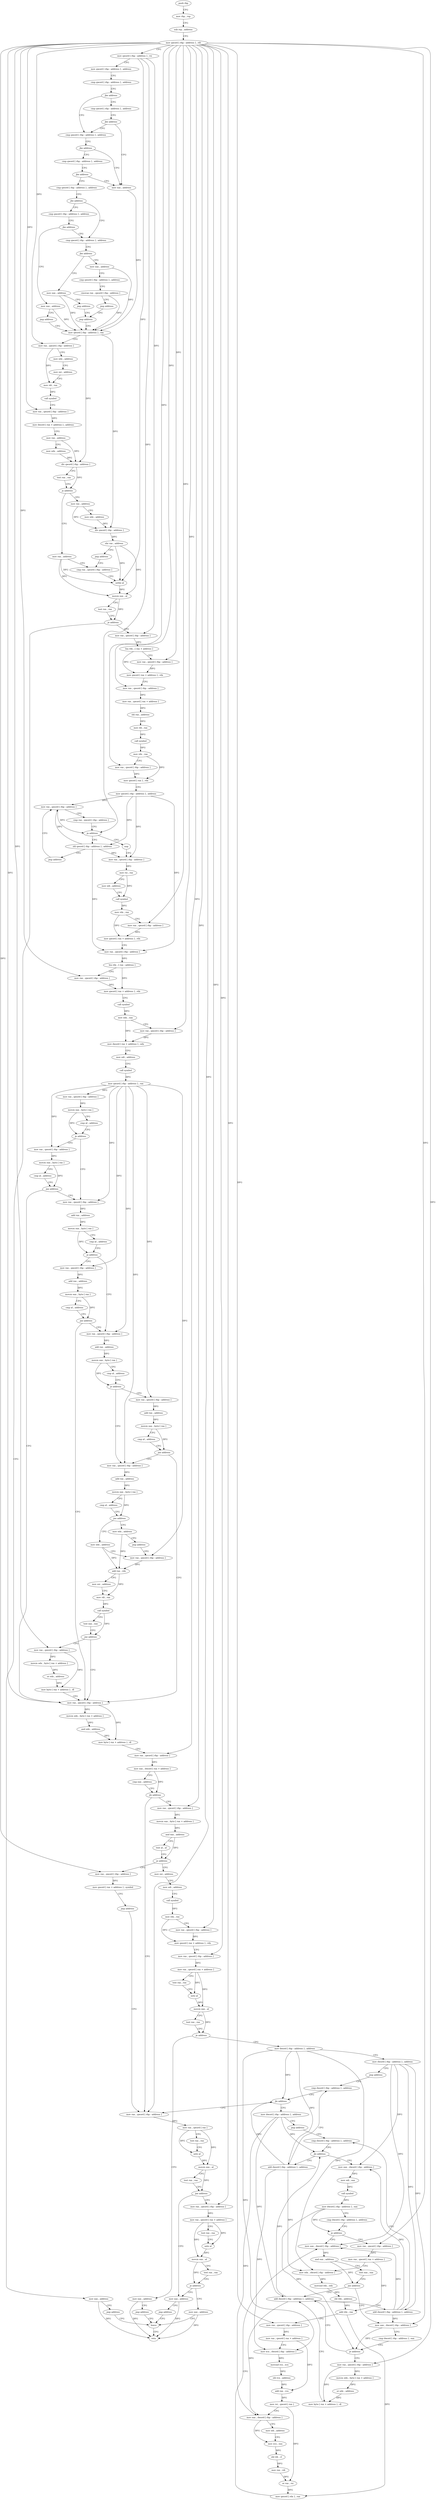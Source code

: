 digraph "func" {
"4388778" [label = "push rbp" ]
"4388779" [label = "mov rbp , rsp" ]
"4388782" [label = "sub rsp , address" ]
"4388786" [label = "mov qword [ rbp - address ] , rdi" ]
"4388790" [label = "mov qword [ rbp - address ] , rsi" ]
"4388794" [label = "mov qword [ rbp - address ] , address" ]
"4388802" [label = "cmp qword [ rbp - address ] , address" ]
"4388807" [label = "jbe address" ]
"4388816" [label = "cmp qword [ rbp - address ] , address" ]
"4388809" [label = "cmp qword [ rbp - address ] , address" ]
"4388821" [label = "jbe address" ]
"4388884" [label = "mov eax , address" ]
"4388823" [label = "cmp qword [ rbp - address ] , address" ]
"4388814" [label = "jbe address" ]
"4388889" [label = "mov qword [ rbp - address ] , rax" ]
"4388828" [label = "jbe address" ]
"4388830" [label = "cmp qword [ rbp - address ] , address" ]
"4388971" [label = "mov rax , address" ]
"4388981" [label = "cmp rax , qword [ rbp - address ]" ]
"4388950" [label = "mov rax , address" ]
"4388957" [label = "mov edx , address" ]
"4388962" [label = "div qword [ rbp - address ]" ]
"4388966" [label = "shr rax , address" ]
"4388969" [label = "jmp address" ]
"4388835" [label = "jbe address" ]
"4388844" [label = "cmp qword [ rbp - address ] , address" ]
"4388837" [label = "cmp qword [ rbp - address ] , address" ]
"4389006" [label = "mov rax , qword [ rbp - address ]" ]
"4389010" [label = "lea rdx , [ rax + address ]" ]
"4389014" [label = "mov rax , qword [ rbp - address ]" ]
"4389018" [label = "mov qword [ rax + address ] , rdx" ]
"4389022" [label = "mov rax , qword [ rbp - address ]" ]
"4389026" [label = "mov rax , qword [ rax + address ]" ]
"4389030" [label = "shl rax , address" ]
"4389034" [label = "mov rdi , rax" ]
"4389037" [label = "call symbol" ]
"4389042" [label = "mov rdx , rax" ]
"4389045" [label = "mov rax , qword [ rbp - address ]" ]
"4389049" [label = "mov qword [ rax ] , rdx" ]
"4389052" [label = "mov qword [ rbp - address ] , address" ]
"4389060" [label = "mov rax , qword [ rbp - address ]" ]
"4388996" [label = "mov eax , address" ]
"4389001" [label = "jmp address" ]
"4389686" [label = "leave" ]
"4388985" [label = "setbe al" ]
"4388988" [label = "movzx eax , al" ]
"4388991" [label = "test rax , rax" ]
"4388994" [label = "je address" ]
"4388849" [label = "jbe address" ]
"4388868" [label = "mov eax , address" ]
"4388851" [label = "mov eax , address" ]
"4388842" [label = "jbe address" ]
"4388875" [label = "mov eax , address" ]
"4389076" [label = "nop" ]
"4389077" [label = "mov rax , qword [ rbp - address ]" ]
"4389081" [label = "mov rsi , rax" ]
"4389084" [label = "mov edi , address" ]
"4389089" [label = "call symbol" ]
"4389094" [label = "mov rdx , rax" ]
"4389097" [label = "mov rax , qword [ rbp - address ]" ]
"4389101" [label = "mov qword [ rax + address ] , rdx" ]
"4389105" [label = "mov rax , qword [ rbp - address ]" ]
"4389109" [label = "lea rdx , [ rax - address ]" ]
"4389113" [label = "mov rax , qword [ rbp - address ]" ]
"4389117" [label = "mov qword [ rax + address ] , rdx" ]
"4389124" [label = "call symbol" ]
"4389129" [label = "mov edx , eax" ]
"4389131" [label = "mov rax , qword [ rbp - address ]" ]
"4389135" [label = "mov dword [ rax + address ] , edx" ]
"4389141" [label = "mov edi , address" ]
"4389146" [label = "call symbol" ]
"4389151" [label = "mov qword [ rbp - address ] , rax" ]
"4389155" [label = "mov rax , qword [ rbp - address ]" ]
"4389159" [label = "movzx eax , byte [ rax ]" ]
"4389162" [label = "cmp al , address" ]
"4389164" [label = "je address" ]
"4389181" [label = "mov rax , qword [ rbp - address ]" ]
"4389166" [label = "mov rax , qword [ rbp - address ]" ]
"4389070" [label = "shl qword [ rbp - address ] , address" ]
"4389074" [label = "jmp address" ]
"4389687" [label = "retn" ]
"4388873" [label = "jmp address" ]
"4388882" [label = "jmp address" ]
"4388856" [label = "cmp qword [ rbp - address ] , address" ]
"4388861" [label = "cmovae rax , qword [ rbp - address ]" ]
"4388866" [label = "jmp address" ]
"4388880" [label = "jmp address" ]
"4389185" [label = "add rax , address" ]
"4389189" [label = "movzx eax , byte [ rax ]" ]
"4389192" [label = "cmp al , address" ]
"4389194" [label = "je address" ]
"4389211" [label = "mov rax , qword [ rbp - address ]" ]
"4389196" [label = "mov rax , qword [ rbp - address ]" ]
"4389170" [label = "movzx eax , byte [ rax ]" ]
"4389173" [label = "cmp al , address" ]
"4389175" [label = "jne address" ]
"4389312" [label = "mov rax , qword [ rbp - address ]" ]
"4389064" [label = "cmp rax , qword [ rbp - address ]" ]
"4389068" [label = "ja address" ]
"4388893" [label = "mov rax , qword [ rbp - address ]" ]
"4388897" [label = "mov edx , address" ]
"4388902" [label = "mov esi , address" ]
"4388907" [label = "mov rdi , rax" ]
"4388910" [label = "call symbol" ]
"4388915" [label = "mov rax , qword [ rbp - address ]" ]
"4388919" [label = "mov dword [ rax + address ] , address" ]
"4388929" [label = "mov rax , address" ]
"4388936" [label = "mov edx , address" ]
"4388941" [label = "div qword [ rbp - address ]" ]
"4388945" [label = "test rax , rax" ]
"4388948" [label = "js address" ]
"4389215" [label = "add rax , address" ]
"4389219" [label = "movzx eax , byte [ rax ]" ]
"4389222" [label = "cmp al , address" ]
"4389224" [label = "je address" ]
"4389241" [label = "mov rax , qword [ rbp - address ]" ]
"4389226" [label = "mov rax , qword [ rbp - address ]" ]
"4389200" [label = "add rax , address" ]
"4389204" [label = "movzx eax , byte [ rax ]" ]
"4389207" [label = "cmp al , address" ]
"4389209" [label = "jne address" ]
"4389316" [label = "movzx edx , byte [ rax + address ]" ]
"4389323" [label = "and edx , address" ]
"4389326" [label = "mov byte [ rax + address ] , dl" ]
"4389332" [label = "mov rax , qword [ rbp - address ]" ]
"4389336" [label = "mov eax , dword [ rax + address ]" ]
"4389342" [label = "cmp eax , address" ]
"4389345" [label = "jle address" ]
"4389631" [label = "mov rax , qword [ rbp - address ]" ]
"4389351" [label = "mov rax , qword [ rbp - address ]" ]
"4389245" [label = "add rax , address" ]
"4389249" [label = "movzx eax , byte [ rax ]" ]
"4389252" [label = "cmp al , address" ]
"4389254" [label = "jne address" ]
"4389263" [label = "mov edx , address" ]
"4389256" [label = "mov edx , address" ]
"4389230" [label = "add rax , address" ]
"4389234" [label = "movzx eax , byte [ rax ]" ]
"4389237" [label = "cmp al , address" ]
"4389239" [label = "jne address" ]
"4389635" [label = "mov rax , qword [ rax ]" ]
"4389638" [label = "test rax , rax" ]
"4389641" [label = "sete al" ]
"4389644" [label = "movzx eax , al" ]
"4389647" [label = "test rax , rax" ]
"4389650" [label = "jne address" ]
"4389674" [label = "mov eax , address" ]
"4389652" [label = "mov rax , qword [ rbp - address ]" ]
"4389355" [label = "movzx eax , byte [ rax + address ]" ]
"4389362" [label = "and eax , address" ]
"4389365" [label = "test al , al" ]
"4389367" [label = "je address" ]
"4389386" [label = "mov esi , address" ]
"4389369" [label = "mov rax , qword [ rbp - address ]" ]
"4389268" [label = "mov rax , qword [ rbp - address ]" ]
"4389261" [label = "jmp address" ]
"4389679" [label = "jmp address" ]
"4389656" [label = "mov rax , qword [ rax + address ]" ]
"4389660" [label = "test rax , rax" ]
"4389663" [label = "sete al" ]
"4389666" [label = "movzx eax , al" ]
"4389669" [label = "test rax , rax" ]
"4389672" [label = "je address" ]
"4389681" [label = "mov eax , address" ]
"4389391" [label = "mov edi , address" ]
"4389396" [label = "call symbol" ]
"4389401" [label = "mov rdx , rax" ]
"4389404" [label = "mov rax , qword [ rbp - address ]" ]
"4389408" [label = "mov qword [ rax + address ] , rdx" ]
"4389412" [label = "mov rax , qword [ rbp - address ]" ]
"4389416" [label = "mov rax , qword [ rax + address ]" ]
"4389420" [label = "test rax , rax" ]
"4389423" [label = "sete al" ]
"4389426" [label = "movzx eax , al" ]
"4389429" [label = "test rax , rax" ]
"4389432" [label = "je address" ]
"4389444" [label = "mov dword [ rbp - address ] , address" ]
"4389434" [label = "mov eax , address" ]
"4389373" [label = "mov qword [ rax + address ] , symbol" ]
"4389381" [label = "jmp address" ]
"4389292" [label = "mov rax , qword [ rbp - address ]" ]
"4389296" [label = "movzx edx , byte [ rax + address ]" ]
"4389303" [label = "or edx , address" ]
"4389306" [label = "mov byte [ rax + address ] , dl" ]
"4389272" [label = "add rax , rdx" ]
"4389275" [label = "mov esi , address" ]
"4389280" [label = "mov rdi , rax" ]
"4389283" [label = "call symbol" ]
"4389288" [label = "test eax , eax" ]
"4389290" [label = "jne address" ]
"4389451" [label = "mov dword [ rbp - address ] , address" ]
"4389458" [label = "jmp address" ]
"4389621" [label = "cmp dword [ rbp - address ] , address" ]
"4389439" [label = "jmp address" ]
"4389625" [label = "jle address" ]
"4389463" [label = "mov dword [ rbp - address ] , address" ]
"4389470" [label = "jmp address" ]
"4389607" [label = "cmp dword [ rbp - address ] , address" ]
"4389611" [label = "jle address" ]
"4389475" [label = "mov eax , dword [ rbp - address ]" ]
"4389617" [label = "add dword [ rbp - address ] , address" ]
"4389478" [label = "mov edi , eax" ]
"4389480" [label = "call symbol" ]
"4389485" [label = "mov dword [ rbp - address ] , eax" ]
"4389488" [label = "cmp dword [ rbp - address ] , address" ]
"4389492" [label = "je address" ]
"4389561" [label = "mov eax , dword [ rbp - address ]" ]
"4389494" [label = "mov rax , qword [ rbp - address ]" ]
"4389564" [label = "and eax , address" ]
"4389567" [label = "test eax , eax" ]
"4389569" [label = "jne address" ]
"4389599" [label = "add dword [ rbp - address ] , address" ]
"4389571" [label = "mov eax , dword [ rbp - address ]" ]
"4389498" [label = "mov rax , qword [ rax + address ]" ]
"4389502" [label = "mov edx , dword [ rbp - address ]" ]
"4389505" [label = "movsxd rdx , edx" ]
"4389508" [label = "shl rdx , address" ]
"4389512" [label = "add rdx , rax" ]
"4389515" [label = "mov rax , qword [ rbp - address ]" ]
"4389519" [label = "mov rax , qword [ rax + address ]" ]
"4389523" [label = "mov ecx , dword [ rbp - address ]" ]
"4389526" [label = "movsxd rcx , ecx" ]
"4389529" [label = "shl rcx , address" ]
"4389533" [label = "add rax , rcx" ]
"4389536" [label = "mov rsi , qword [ rax ]" ]
"4389539" [label = "mov eax , dword [ rbp - address ]" ]
"4389542" [label = "mov edi , address" ]
"4389547" [label = "mov ecx , eax" ]
"4389549" [label = "shl rdi , cl" ]
"4389552" [label = "mov rax , rdi" ]
"4389555" [label = "or rax , rsi" ]
"4389558" [label = "mov qword [ rdx ] , rax" ]
"4389603" [label = "add dword [ rbp - address ] , address" ]
"4389574" [label = "cmp dword [ rbp - address ] , eax" ]
"4389577" [label = "je address" ]
"4389579" [label = "mov rax , qword [ rbp - address ]" ]
"4389583" [label = "movzx edx , byte [ rax + address ]" ]
"4389590" [label = "or edx , address" ]
"4389593" [label = "mov byte [ rax + address ] , dl" ]
"4388778" -> "4388779" [ label = "CFG" ]
"4388779" -> "4388782" [ label = "CFG" ]
"4388782" -> "4388786" [ label = "CFG" ]
"4388786" -> "4388790" [ label = "CFG" ]
"4388786" -> "4388893" [ label = "DFG" ]
"4388786" -> "4388915" [ label = "DFG" ]
"4388786" -> "4389014" [ label = "DFG" ]
"4388786" -> "4389022" [ label = "DFG" ]
"4388786" -> "4389045" [ label = "DFG" ]
"4388786" -> "4389097" [ label = "DFG" ]
"4388786" -> "4389113" [ label = "DFG" ]
"4388786" -> "4389131" [ label = "DFG" ]
"4388786" -> "4389312" [ label = "DFG" ]
"4388786" -> "4389332" [ label = "DFG" ]
"4388786" -> "4389631" [ label = "DFG" ]
"4388786" -> "4389351" [ label = "DFG" ]
"4388786" -> "4389652" [ label = "DFG" ]
"4388786" -> "4389404" [ label = "DFG" ]
"4388786" -> "4389412" [ label = "DFG" ]
"4388786" -> "4389369" [ label = "DFG" ]
"4388786" -> "4389292" [ label = "DFG" ]
"4388786" -> "4389494" [ label = "DFG" ]
"4388786" -> "4389515" [ label = "DFG" ]
"4388786" -> "4389579" [ label = "DFG" ]
"4388790" -> "4388794" [ label = "CFG" ]
"4388790" -> "4388985" [ label = "DFG" ]
"4388790" -> "4389006" [ label = "DFG" ]
"4388790" -> "4389068" [ label = "DFG" ]
"4388794" -> "4388802" [ label = "CFG" ]
"4388802" -> "4388807" [ label = "CFG" ]
"4388807" -> "4388816" [ label = "CFG" ]
"4388807" -> "4388809" [ label = "CFG" ]
"4388816" -> "4388821" [ label = "CFG" ]
"4388809" -> "4388814" [ label = "CFG" ]
"4388821" -> "4388884" [ label = "CFG" ]
"4388821" -> "4388823" [ label = "CFG" ]
"4388884" -> "4388889" [ label = "DFG" ]
"4388823" -> "4388828" [ label = "CFG" ]
"4388814" -> "4388884" [ label = "CFG" ]
"4388814" -> "4388816" [ label = "CFG" ]
"4388889" -> "4388893" [ label = "CFG" ]
"4388889" -> "4388941" [ label = "DFG" ]
"4388889" -> "4388962" [ label = "DFG" ]
"4388828" -> "4388884" [ label = "CFG" ]
"4388828" -> "4388830" [ label = "CFG" ]
"4388830" -> "4388835" [ label = "CFG" ]
"4388971" -> "4388981" [ label = "CFG" ]
"4388971" -> "4388985" [ label = "DFG" ]
"4388971" -> "4388988" [ label = "DFG" ]
"4388981" -> "4388985" [ label = "CFG" ]
"4388950" -> "4388957" [ label = "CFG" ]
"4388950" -> "4388962" [ label = "DFG" ]
"4388957" -> "4388962" [ label = "DFG" ]
"4388962" -> "4388966" [ label = "DFG" ]
"4388966" -> "4388969" [ label = "CFG" ]
"4388966" -> "4388985" [ label = "DFG" ]
"4388966" -> "4388988" [ label = "DFG" ]
"4388969" -> "4388981" [ label = "CFG" ]
"4388835" -> "4388844" [ label = "CFG" ]
"4388835" -> "4388837" [ label = "CFG" ]
"4388844" -> "4388849" [ label = "CFG" ]
"4388837" -> "4388842" [ label = "CFG" ]
"4389006" -> "4389010" [ label = "DFG" ]
"4389010" -> "4389014" [ label = "CFG" ]
"4389010" -> "4389018" [ label = "DFG" ]
"4389014" -> "4389018" [ label = "DFG" ]
"4389018" -> "4389022" [ label = "CFG" ]
"4389022" -> "4389026" [ label = "DFG" ]
"4389026" -> "4389030" [ label = "DFG" ]
"4389030" -> "4389034" [ label = "DFG" ]
"4389034" -> "4389037" [ label = "DFG" ]
"4389037" -> "4389042" [ label = "DFG" ]
"4389042" -> "4389045" [ label = "CFG" ]
"4389042" -> "4389049" [ label = "DFG" ]
"4389045" -> "4389049" [ label = "DFG" ]
"4389049" -> "4389052" [ label = "CFG" ]
"4389052" -> "4389060" [ label = "DFG" ]
"4389052" -> "4389077" [ label = "DFG" ]
"4389052" -> "4389105" [ label = "DFG" ]
"4389052" -> "4389070" [ label = "DFG" ]
"4389060" -> "4389064" [ label = "CFG" ]
"4389060" -> "4389068" [ label = "DFG" ]
"4388996" -> "4389001" [ label = "CFG" ]
"4388996" -> "4389687" [ label = "DFG" ]
"4389001" -> "4389686" [ label = "CFG" ]
"4389686" -> "4389687" [ label = "CFG" ]
"4388985" -> "4388988" [ label = "DFG" ]
"4388988" -> "4388991" [ label = "CFG" ]
"4388988" -> "4388994" [ label = "DFG" ]
"4388991" -> "4388994" [ label = "CFG" ]
"4388994" -> "4389006" [ label = "CFG" ]
"4388994" -> "4388996" [ label = "CFG" ]
"4388849" -> "4388868" [ label = "CFG" ]
"4388849" -> "4388851" [ label = "CFG" ]
"4388868" -> "4388873" [ label = "CFG" ]
"4388868" -> "4388889" [ label = "DFG" ]
"4388851" -> "4388856" [ label = "CFG" ]
"4388851" -> "4388889" [ label = "DFG" ]
"4388842" -> "4388875" [ label = "CFG" ]
"4388842" -> "4388844" [ label = "CFG" ]
"4388875" -> "4388880" [ label = "CFG" ]
"4388875" -> "4388889" [ label = "DFG" ]
"4389076" -> "4389077" [ label = "CFG" ]
"4389077" -> "4389081" [ label = "DFG" ]
"4389081" -> "4389084" [ label = "CFG" ]
"4389081" -> "4389089" [ label = "DFG" ]
"4389084" -> "4389089" [ label = "CFG" ]
"4389089" -> "4389094" [ label = "DFG" ]
"4389094" -> "4389097" [ label = "CFG" ]
"4389094" -> "4389101" [ label = "DFG" ]
"4389097" -> "4389101" [ label = "DFG" ]
"4389101" -> "4389105" [ label = "CFG" ]
"4389105" -> "4389109" [ label = "DFG" ]
"4389109" -> "4389113" [ label = "CFG" ]
"4389109" -> "4389117" [ label = "DFG" ]
"4389113" -> "4389117" [ label = "DFG" ]
"4389117" -> "4389124" [ label = "CFG" ]
"4389124" -> "4389129" [ label = "DFG" ]
"4389129" -> "4389131" [ label = "CFG" ]
"4389129" -> "4389135" [ label = "DFG" ]
"4389131" -> "4389135" [ label = "DFG" ]
"4389135" -> "4389141" [ label = "CFG" ]
"4389141" -> "4389146" [ label = "CFG" ]
"4389146" -> "4389151" [ label = "DFG" ]
"4389151" -> "4389155" [ label = "DFG" ]
"4389151" -> "4389181" [ label = "DFG" ]
"4389151" -> "4389166" [ label = "DFG" ]
"4389151" -> "4389211" [ label = "DFG" ]
"4389151" -> "4389196" [ label = "DFG" ]
"4389151" -> "4389241" [ label = "DFG" ]
"4389151" -> "4389226" [ label = "DFG" ]
"4389151" -> "4389268" [ label = "DFG" ]
"4389155" -> "4389159" [ label = "DFG" ]
"4389159" -> "4389162" [ label = "CFG" ]
"4389159" -> "4389164" [ label = "DFG" ]
"4389162" -> "4389164" [ label = "CFG" ]
"4389164" -> "4389181" [ label = "CFG" ]
"4389164" -> "4389166" [ label = "CFG" ]
"4389181" -> "4389185" [ label = "DFG" ]
"4389166" -> "4389170" [ label = "DFG" ]
"4389070" -> "4389074" [ label = "CFG" ]
"4389070" -> "4389060" [ label = "DFG" ]
"4389070" -> "4389077" [ label = "DFG" ]
"4389070" -> "4389105" [ label = "DFG" ]
"4389074" -> "4389060" [ label = "CFG" ]
"4388873" -> "4388882" [ label = "CFG" ]
"4388882" -> "4388889" [ label = "CFG" ]
"4388856" -> "4388861" [ label = "CFG" ]
"4388861" -> "4388866" [ label = "CFG" ]
"4388861" -> "4388889" [ label = "DFG" ]
"4388866" -> "4388882" [ label = "CFG" ]
"4388880" -> "4388889" [ label = "CFG" ]
"4389185" -> "4389189" [ label = "DFG" ]
"4389189" -> "4389192" [ label = "CFG" ]
"4389189" -> "4389194" [ label = "DFG" ]
"4389192" -> "4389194" [ label = "CFG" ]
"4389194" -> "4389211" [ label = "CFG" ]
"4389194" -> "4389196" [ label = "CFG" ]
"4389211" -> "4389215" [ label = "DFG" ]
"4389196" -> "4389200" [ label = "DFG" ]
"4389170" -> "4389173" [ label = "CFG" ]
"4389170" -> "4389175" [ label = "DFG" ]
"4389173" -> "4389175" [ label = "CFG" ]
"4389175" -> "4389312" [ label = "CFG" ]
"4389175" -> "4389181" [ label = "CFG" ]
"4389312" -> "4389316" [ label = "DFG" ]
"4389312" -> "4389326" [ label = "DFG" ]
"4389064" -> "4389068" [ label = "CFG" ]
"4389068" -> "4389076" [ label = "CFG" ]
"4389068" -> "4389070" [ label = "CFG" ]
"4388893" -> "4388897" [ label = "CFG" ]
"4388893" -> "4388907" [ label = "DFG" ]
"4388897" -> "4388902" [ label = "CFG" ]
"4388902" -> "4388907" [ label = "CFG" ]
"4388907" -> "4388910" [ label = "DFG" ]
"4388910" -> "4388915" [ label = "CFG" ]
"4388915" -> "4388919" [ label = "DFG" ]
"4388919" -> "4388929" [ label = "CFG" ]
"4388929" -> "4388936" [ label = "CFG" ]
"4388929" -> "4388941" [ label = "DFG" ]
"4388936" -> "4388941" [ label = "DFG" ]
"4388941" -> "4388945" [ label = "CFG" ]
"4388941" -> "4388948" [ label = "DFG" ]
"4388945" -> "4388948" [ label = "CFG" ]
"4388948" -> "4388971" [ label = "CFG" ]
"4388948" -> "4388950" [ label = "CFG" ]
"4389215" -> "4389219" [ label = "DFG" ]
"4389219" -> "4389222" [ label = "CFG" ]
"4389219" -> "4389224" [ label = "DFG" ]
"4389222" -> "4389224" [ label = "CFG" ]
"4389224" -> "4389241" [ label = "CFG" ]
"4389224" -> "4389226" [ label = "CFG" ]
"4389241" -> "4389245" [ label = "DFG" ]
"4389226" -> "4389230" [ label = "DFG" ]
"4389200" -> "4389204" [ label = "DFG" ]
"4389204" -> "4389207" [ label = "CFG" ]
"4389204" -> "4389209" [ label = "DFG" ]
"4389207" -> "4389209" [ label = "CFG" ]
"4389209" -> "4389312" [ label = "CFG" ]
"4389209" -> "4389211" [ label = "CFG" ]
"4389316" -> "4389323" [ label = "DFG" ]
"4389323" -> "4389326" [ label = "DFG" ]
"4389326" -> "4389332" [ label = "CFG" ]
"4389332" -> "4389336" [ label = "DFG" ]
"4389336" -> "4389342" [ label = "CFG" ]
"4389336" -> "4389345" [ label = "DFG" ]
"4389342" -> "4389345" [ label = "CFG" ]
"4389345" -> "4389631" [ label = "CFG" ]
"4389345" -> "4389351" [ label = "CFG" ]
"4389631" -> "4389635" [ label = "DFG" ]
"4389351" -> "4389355" [ label = "DFG" ]
"4389245" -> "4389249" [ label = "DFG" ]
"4389249" -> "4389252" [ label = "CFG" ]
"4389249" -> "4389254" [ label = "DFG" ]
"4389252" -> "4389254" [ label = "CFG" ]
"4389254" -> "4389263" [ label = "CFG" ]
"4389254" -> "4389256" [ label = "CFG" ]
"4389263" -> "4389268" [ label = "CFG" ]
"4389263" -> "4389272" [ label = "DFG" ]
"4389256" -> "4389261" [ label = "CFG" ]
"4389256" -> "4389272" [ label = "DFG" ]
"4389230" -> "4389234" [ label = "DFG" ]
"4389234" -> "4389237" [ label = "CFG" ]
"4389234" -> "4389239" [ label = "DFG" ]
"4389237" -> "4389239" [ label = "CFG" ]
"4389239" -> "4389312" [ label = "CFG" ]
"4389239" -> "4389241" [ label = "CFG" ]
"4389635" -> "4389638" [ label = "CFG" ]
"4389635" -> "4389641" [ label = "DFG" ]
"4389635" -> "4389644" [ label = "DFG" ]
"4389638" -> "4389641" [ label = "CFG" ]
"4389641" -> "4389644" [ label = "DFG" ]
"4389644" -> "4389647" [ label = "CFG" ]
"4389644" -> "4389650" [ label = "DFG" ]
"4389647" -> "4389650" [ label = "CFG" ]
"4389650" -> "4389674" [ label = "CFG" ]
"4389650" -> "4389652" [ label = "CFG" ]
"4389674" -> "4389679" [ label = "CFG" ]
"4389674" -> "4389687" [ label = "DFG" ]
"4389652" -> "4389656" [ label = "DFG" ]
"4389355" -> "4389362" [ label = "DFG" ]
"4389362" -> "4389365" [ label = "CFG" ]
"4389362" -> "4389367" [ label = "DFG" ]
"4389365" -> "4389367" [ label = "CFG" ]
"4389367" -> "4389386" [ label = "CFG" ]
"4389367" -> "4389369" [ label = "CFG" ]
"4389386" -> "4389391" [ label = "CFG" ]
"4389369" -> "4389373" [ label = "DFG" ]
"4389268" -> "4389272" [ label = "DFG" ]
"4389261" -> "4389268" [ label = "CFG" ]
"4389679" -> "4389686" [ label = "CFG" ]
"4389656" -> "4389660" [ label = "CFG" ]
"4389656" -> "4389663" [ label = "DFG" ]
"4389656" -> "4389666" [ label = "DFG" ]
"4389660" -> "4389663" [ label = "CFG" ]
"4389663" -> "4389666" [ label = "DFG" ]
"4389666" -> "4389669" [ label = "CFG" ]
"4389666" -> "4389672" [ label = "DFG" ]
"4389669" -> "4389672" [ label = "CFG" ]
"4389672" -> "4389681" [ label = "CFG" ]
"4389672" -> "4389674" [ label = "CFG" ]
"4389681" -> "4389686" [ label = "CFG" ]
"4389681" -> "4389687" [ label = "DFG" ]
"4389391" -> "4389396" [ label = "CFG" ]
"4389396" -> "4389401" [ label = "DFG" ]
"4389401" -> "4389404" [ label = "CFG" ]
"4389401" -> "4389408" [ label = "DFG" ]
"4389404" -> "4389408" [ label = "DFG" ]
"4389408" -> "4389412" [ label = "CFG" ]
"4389412" -> "4389416" [ label = "DFG" ]
"4389416" -> "4389420" [ label = "CFG" ]
"4389416" -> "4389423" [ label = "DFG" ]
"4389416" -> "4389426" [ label = "DFG" ]
"4389420" -> "4389423" [ label = "CFG" ]
"4389423" -> "4389426" [ label = "DFG" ]
"4389426" -> "4389429" [ label = "CFG" ]
"4389426" -> "4389432" [ label = "DFG" ]
"4389429" -> "4389432" [ label = "CFG" ]
"4389432" -> "4389444" [ label = "CFG" ]
"4389432" -> "4389434" [ label = "CFG" ]
"4389444" -> "4389451" [ label = "CFG" ]
"4389444" -> "4389625" [ label = "DFG" ]
"4389444" -> "4389617" [ label = "DFG" ]
"4389444" -> "4389502" [ label = "DFG" ]
"4389444" -> "4389523" [ label = "DFG" ]
"4389434" -> "4389439" [ label = "CFG" ]
"4389434" -> "4389687" [ label = "DFG" ]
"4389373" -> "4389381" [ label = "CFG" ]
"4389381" -> "4389631" [ label = "CFG" ]
"4389292" -> "4389296" [ label = "DFG" ]
"4389292" -> "4389306" [ label = "DFG" ]
"4389296" -> "4389303" [ label = "DFG" ]
"4389303" -> "4389306" [ label = "DFG" ]
"4389306" -> "4389312" [ label = "CFG" ]
"4389272" -> "4389275" [ label = "CFG" ]
"4389272" -> "4389280" [ label = "DFG" ]
"4389275" -> "4389280" [ label = "CFG" ]
"4389280" -> "4389283" [ label = "DFG" ]
"4389283" -> "4389288" [ label = "CFG" ]
"4389283" -> "4389290" [ label = "DFG" ]
"4389288" -> "4389290" [ label = "CFG" ]
"4389290" -> "4389312" [ label = "CFG" ]
"4389290" -> "4389292" [ label = "CFG" ]
"4389451" -> "4389458" [ label = "CFG" ]
"4389451" -> "4389475" [ label = "DFG" ]
"4389451" -> "4389561" [ label = "DFG" ]
"4389451" -> "4389603" [ label = "DFG" ]
"4389451" -> "4389571" [ label = "DFG" ]
"4389458" -> "4389621" [ label = "CFG" ]
"4389621" -> "4389625" [ label = "CFG" ]
"4389439" -> "4389686" [ label = "CFG" ]
"4389625" -> "4389463" [ label = "CFG" ]
"4389625" -> "4389631" [ label = "CFG" ]
"4389463" -> "4389470" [ label = "CFG" ]
"4389463" -> "4389611" [ label = "DFG" ]
"4389463" -> "4389539" [ label = "DFG" ]
"4389463" -> "4389599" [ label = "DFG" ]
"4389470" -> "4389607" [ label = "CFG" ]
"4389607" -> "4389611" [ label = "CFG" ]
"4389611" -> "4389475" [ label = "CFG" ]
"4389611" -> "4389617" [ label = "CFG" ]
"4389475" -> "4389478" [ label = "DFG" ]
"4389617" -> "4389621" [ label = "CFG" ]
"4389617" -> "4389625" [ label = "DFG" ]
"4389617" -> "4389502" [ label = "DFG" ]
"4389617" -> "4389523" [ label = "DFG" ]
"4389478" -> "4389480" [ label = "DFG" ]
"4389480" -> "4389485" [ label = "DFG" ]
"4389485" -> "4389488" [ label = "CFG" ]
"4389485" -> "4389492" [ label = "DFG" ]
"4389485" -> "4389577" [ label = "DFG" ]
"4389488" -> "4389492" [ label = "CFG" ]
"4389492" -> "4389561" [ label = "CFG" ]
"4389492" -> "4389494" [ label = "CFG" ]
"4389561" -> "4389564" [ label = "DFG" ]
"4389494" -> "4389498" [ label = "DFG" ]
"4389564" -> "4389567" [ label = "CFG" ]
"4389564" -> "4389569" [ label = "DFG" ]
"4389567" -> "4389569" [ label = "CFG" ]
"4389569" -> "4389599" [ label = "CFG" ]
"4389569" -> "4389571" [ label = "CFG" ]
"4389599" -> "4389603" [ label = "CFG" ]
"4389599" -> "4389611" [ label = "DFG" ]
"4389599" -> "4389539" [ label = "DFG" ]
"4389571" -> "4389574" [ label = "CFG" ]
"4389571" -> "4389577" [ label = "DFG" ]
"4389498" -> "4389502" [ label = "CFG" ]
"4389498" -> "4389512" [ label = "DFG" ]
"4389502" -> "4389505" [ label = "DFG" ]
"4389505" -> "4389508" [ label = "DFG" ]
"4389508" -> "4389512" [ label = "DFG" ]
"4389512" -> "4389515" [ label = "CFG" ]
"4389512" -> "4389558" [ label = "DFG" ]
"4389515" -> "4389519" [ label = "DFG" ]
"4389519" -> "4389523" [ label = "CFG" ]
"4389519" -> "4389533" [ label = "DFG" ]
"4389523" -> "4389526" [ label = "DFG" ]
"4389526" -> "4389529" [ label = "DFG" ]
"4389529" -> "4389533" [ label = "DFG" ]
"4389533" -> "4389536" [ label = "DFG" ]
"4389536" -> "4389539" [ label = "CFG" ]
"4389536" -> "4389555" [ label = "DFG" ]
"4389539" -> "4389542" [ label = "CFG" ]
"4389539" -> "4389547" [ label = "DFG" ]
"4389542" -> "4389547" [ label = "CFG" ]
"4389547" -> "4389549" [ label = "DFG" ]
"4389549" -> "4389552" [ label = "DFG" ]
"4389552" -> "4389555" [ label = "DFG" ]
"4389555" -> "4389558" [ label = "DFG" ]
"4389558" -> "4389561" [ label = "CFG" ]
"4389603" -> "4389607" [ label = "CFG" ]
"4389603" -> "4389475" [ label = "DFG" ]
"4389603" -> "4389561" [ label = "DFG" ]
"4389603" -> "4389571" [ label = "DFG" ]
"4389574" -> "4389577" [ label = "CFG" ]
"4389577" -> "4389599" [ label = "CFG" ]
"4389577" -> "4389579" [ label = "CFG" ]
"4389579" -> "4389583" [ label = "DFG" ]
"4389579" -> "4389593" [ label = "DFG" ]
"4389583" -> "4389590" [ label = "DFG" ]
"4389590" -> "4389593" [ label = "DFG" ]
"4389593" -> "4389599" [ label = "CFG" ]
}
